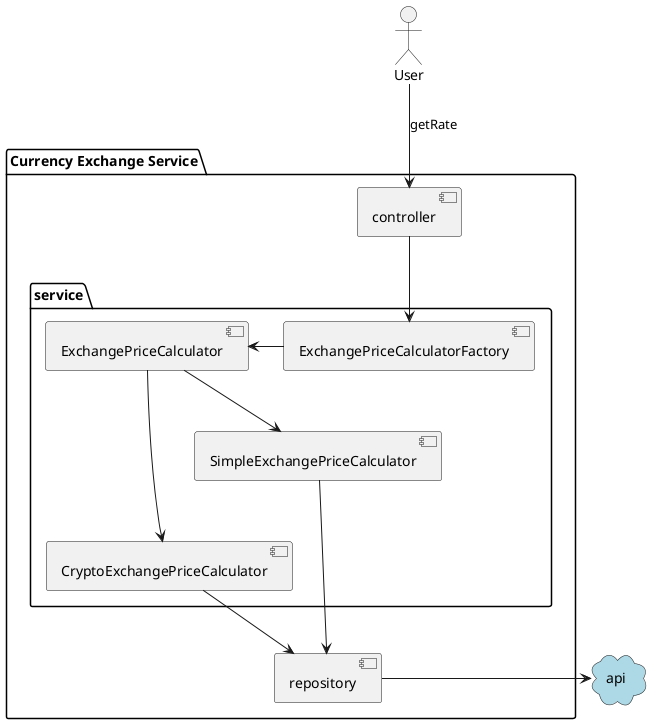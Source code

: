 @startuml
actor :User:
cloud api #LightBlue

package "Currency Exchange Service" {
    package service {
      [ExchangePriceCalculator] <- [ExchangePriceCalculatorFactory]
      [ExchangePriceCalculator] --> [SimpleExchangePriceCalculator]
      [ExchangePriceCalculator] ---> [CryptoExchangePriceCalculator]
    }

    User -down-> [controller] : getRate
    [controller] -down-> [ExchangePriceCalculatorFactory]
    [SimpleExchangePriceCalculator] -down-> [repository]
    [CryptoExchangePriceCalculator] -down-> [repository]
}

[repository] -> api : "                "
@enduml
